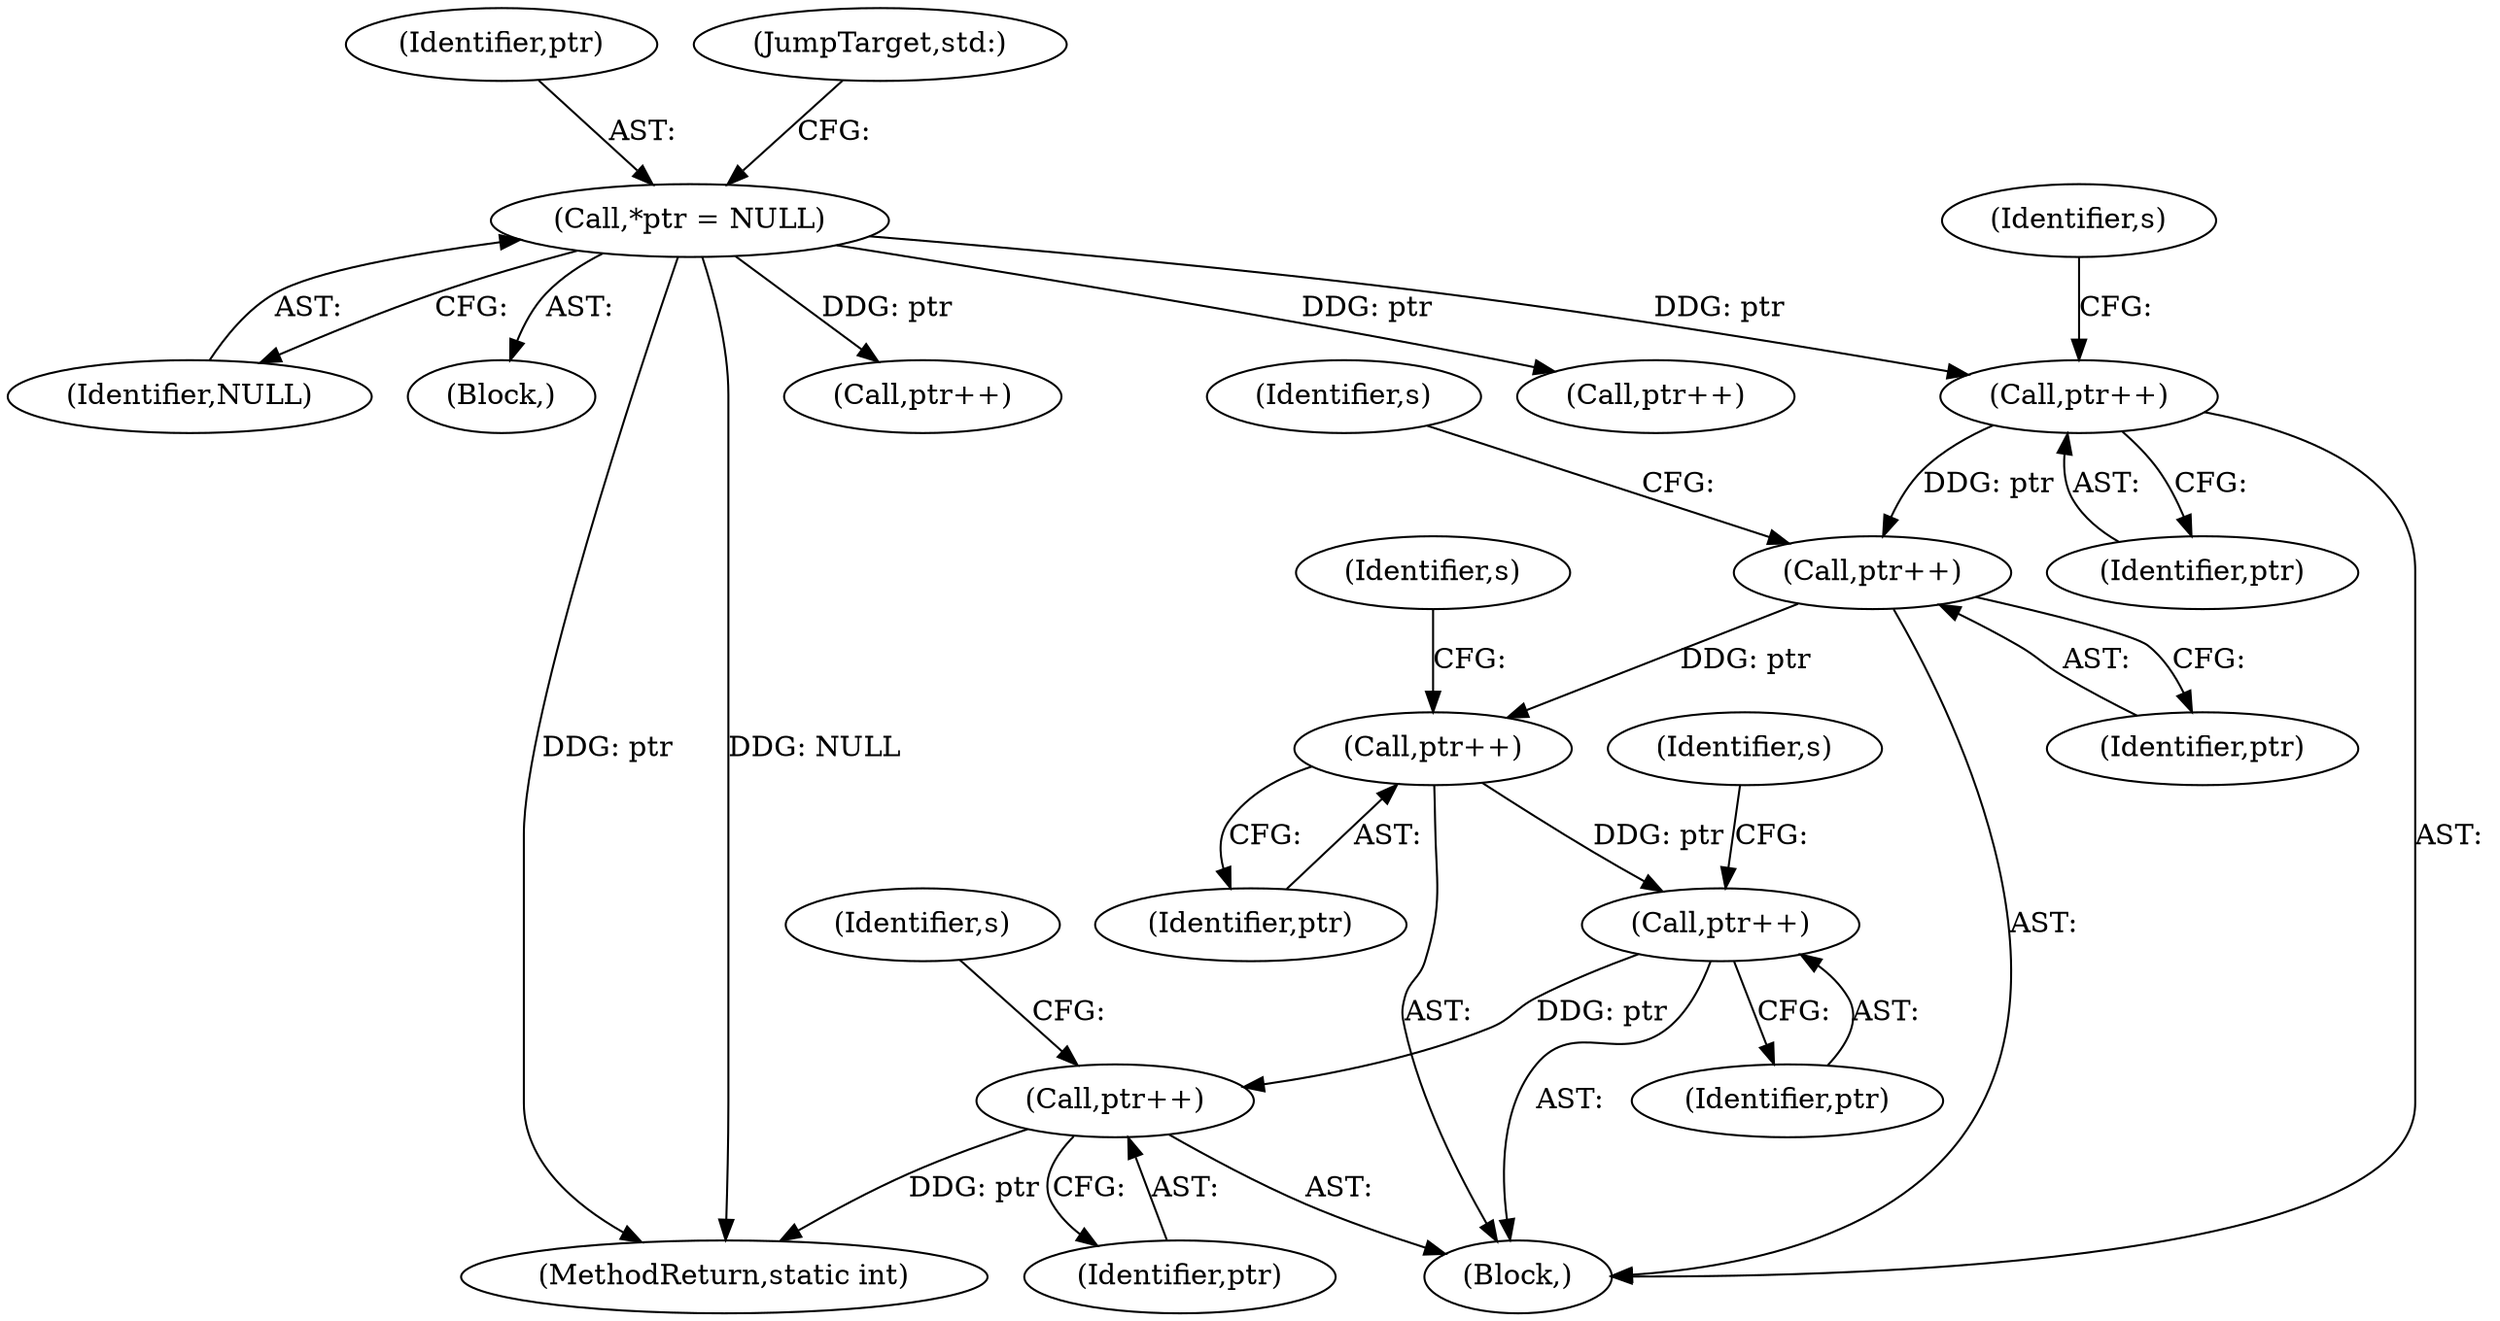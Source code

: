 digraph "0_php_12fe4e90be7bfa2a763197079f68f5568a14e071@pointer" {
"1001700" [label="(Call,ptr++)"];
"1001686" [label="(Call,ptr++)"];
"1001672" [label="(Call,ptr++)"];
"1001658" [label="(Call,ptr++)"];
"1000111" [label="(Call,*ptr = NULL)"];
"1001714" [label="(Call,ptr++)"];
"1001642" [label="(Block,)"];
"1001700" [label="(Call,ptr++)"];
"1000321" [label="(Call,ptr++)"];
"1001719" [label="(Identifier,s)"];
"1001715" [label="(Identifier,ptr)"];
"1001677" [label="(Identifier,s)"];
"1001691" [label="(Identifier,s)"];
"1001714" [label="(Call,ptr++)"];
"1002645" [label="(Call,ptr++)"];
"1000111" [label="(Call,*ptr = NULL)"];
"1001673" [label="(Identifier,ptr)"];
"1001672" [label="(Call,ptr++)"];
"1000113" [label="(Identifier,NULL)"];
"1001701" [label="(Identifier,ptr)"];
"1001686" [label="(Call,ptr++)"];
"1001687" [label="(Identifier,ptr)"];
"1001658" [label="(Call,ptr++)"];
"1001705" [label="(Identifier,s)"];
"1000112" [label="(Identifier,ptr)"];
"1000102" [label="(Block,)"];
"1001663" [label="(Identifier,s)"];
"1001659" [label="(Identifier,ptr)"];
"1000114" [label="(JumpTarget,std:)"];
"1002665" [label="(MethodReturn,static int)"];
"1001700" -> "1001642"  [label="AST: "];
"1001700" -> "1001701"  [label="CFG: "];
"1001701" -> "1001700"  [label="AST: "];
"1001705" -> "1001700"  [label="CFG: "];
"1001686" -> "1001700"  [label="DDG: ptr"];
"1001700" -> "1001714"  [label="DDG: ptr"];
"1001686" -> "1001642"  [label="AST: "];
"1001686" -> "1001687"  [label="CFG: "];
"1001687" -> "1001686"  [label="AST: "];
"1001691" -> "1001686"  [label="CFG: "];
"1001672" -> "1001686"  [label="DDG: ptr"];
"1001672" -> "1001642"  [label="AST: "];
"1001672" -> "1001673"  [label="CFG: "];
"1001673" -> "1001672"  [label="AST: "];
"1001677" -> "1001672"  [label="CFG: "];
"1001658" -> "1001672"  [label="DDG: ptr"];
"1001658" -> "1001642"  [label="AST: "];
"1001658" -> "1001659"  [label="CFG: "];
"1001659" -> "1001658"  [label="AST: "];
"1001663" -> "1001658"  [label="CFG: "];
"1000111" -> "1001658"  [label="DDG: ptr"];
"1000111" -> "1000102"  [label="AST: "];
"1000111" -> "1000113"  [label="CFG: "];
"1000112" -> "1000111"  [label="AST: "];
"1000113" -> "1000111"  [label="AST: "];
"1000114" -> "1000111"  [label="CFG: "];
"1000111" -> "1002665"  [label="DDG: ptr"];
"1000111" -> "1002665"  [label="DDG: NULL"];
"1000111" -> "1000321"  [label="DDG: ptr"];
"1000111" -> "1002645"  [label="DDG: ptr"];
"1001714" -> "1001642"  [label="AST: "];
"1001714" -> "1001715"  [label="CFG: "];
"1001715" -> "1001714"  [label="AST: "];
"1001719" -> "1001714"  [label="CFG: "];
"1001714" -> "1002665"  [label="DDG: ptr"];
}
